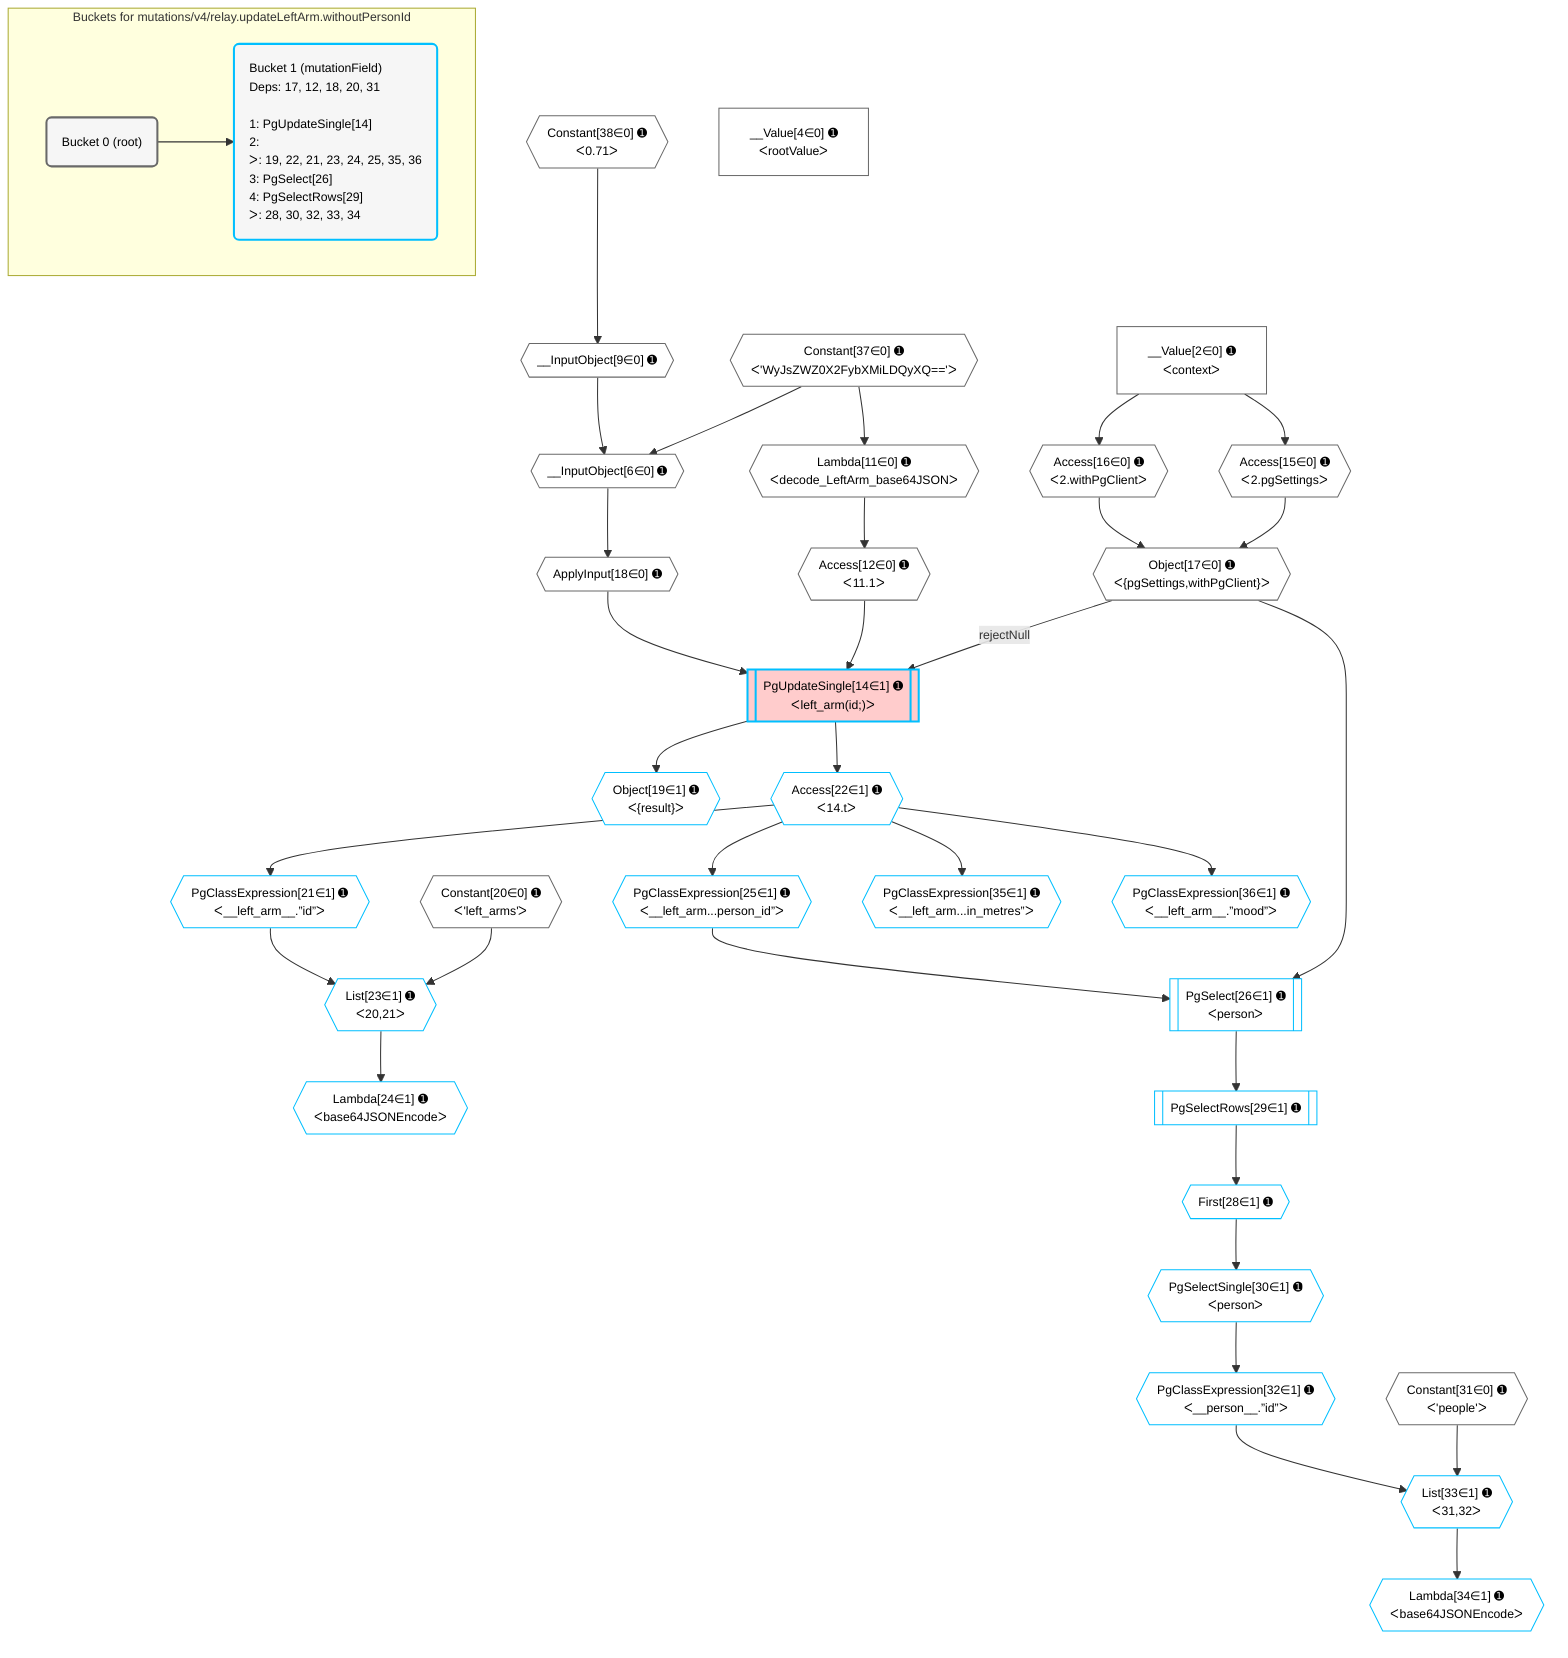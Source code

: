 %%{init: {'themeVariables': { 'fontSize': '12px'}}}%%
graph TD
    classDef path fill:#eee,stroke:#000,color:#000
    classDef plan fill:#fff,stroke-width:1px,color:#000
    classDef itemplan fill:#fff,stroke-width:2px,color:#000
    classDef unbatchedplan fill:#dff,stroke-width:1px,color:#000
    classDef sideeffectplan fill:#fcc,stroke-width:2px,color:#000
    classDef bucket fill:#f6f6f6,color:#000,stroke-width:2px,text-align:left


    %% plan dependencies
    __InputObject6{{"__InputObject[6∈0] ➊"}}:::plan
    Constant37{{"Constant[37∈0] ➊<br />ᐸ'WyJsZWZ0X2FybXMiLDQyXQ=='ᐳ"}}:::plan
    __InputObject9{{"__InputObject[9∈0] ➊"}}:::plan
    Constant37 & __InputObject9 --> __InputObject6
    Constant38{{"Constant[38∈0] ➊<br />ᐸ0.71ᐳ"}}:::plan
    Constant38 --> __InputObject9
    Object17{{"Object[17∈0] ➊<br />ᐸ{pgSettings,withPgClient}ᐳ"}}:::plan
    Access15{{"Access[15∈0] ➊<br />ᐸ2.pgSettingsᐳ"}}:::plan
    Access16{{"Access[16∈0] ➊<br />ᐸ2.withPgClientᐳ"}}:::plan
    Access15 & Access16 --> Object17
    Lambda11{{"Lambda[11∈0] ➊<br />ᐸdecode_LeftArm_base64JSONᐳ"}}:::plan
    Constant37 --> Lambda11
    Access12{{"Access[12∈0] ➊<br />ᐸ11.1ᐳ"}}:::plan
    Lambda11 --> Access12
    __Value2["__Value[2∈0] ➊<br />ᐸcontextᐳ"]:::plan
    __Value2 --> Access15
    __Value2 --> Access16
    ApplyInput18{{"ApplyInput[18∈0] ➊"}}:::plan
    __InputObject6 --> ApplyInput18
    __Value4["__Value[4∈0] ➊<br />ᐸrootValueᐳ"]:::plan
    Constant20{{"Constant[20∈0] ➊<br />ᐸ'left_arms'ᐳ"}}:::plan
    Constant31{{"Constant[31∈0] ➊<br />ᐸ'people'ᐳ"}}:::plan
    PgUpdateSingle14[["PgUpdateSingle[14∈1] ➊<br />ᐸleft_arm(id;)ᐳ"]]:::sideeffectplan
    Object17 -->|rejectNull| PgUpdateSingle14
    Access12 & ApplyInput18 --> PgUpdateSingle14
    List23{{"List[23∈1] ➊<br />ᐸ20,21ᐳ"}}:::plan
    PgClassExpression21{{"PgClassExpression[21∈1] ➊<br />ᐸ__left_arm__.”id”ᐳ"}}:::plan
    Constant20 & PgClassExpression21 --> List23
    PgSelect26[["PgSelect[26∈1] ➊<br />ᐸpersonᐳ"]]:::plan
    PgClassExpression25{{"PgClassExpression[25∈1] ➊<br />ᐸ__left_arm...person_id”ᐳ"}}:::plan
    Object17 & PgClassExpression25 --> PgSelect26
    List33{{"List[33∈1] ➊<br />ᐸ31,32ᐳ"}}:::plan
    PgClassExpression32{{"PgClassExpression[32∈1] ➊<br />ᐸ__person__.”id”ᐳ"}}:::plan
    Constant31 & PgClassExpression32 --> List33
    Object19{{"Object[19∈1] ➊<br />ᐸ{result}ᐳ"}}:::plan
    PgUpdateSingle14 --> Object19
    Access22{{"Access[22∈1] ➊<br />ᐸ14.tᐳ"}}:::plan
    Access22 --> PgClassExpression21
    PgUpdateSingle14 --> Access22
    Lambda24{{"Lambda[24∈1] ➊<br />ᐸbase64JSONEncodeᐳ"}}:::plan
    List23 --> Lambda24
    Access22 --> PgClassExpression25
    First28{{"First[28∈1] ➊"}}:::plan
    PgSelectRows29[["PgSelectRows[29∈1] ➊"]]:::plan
    PgSelectRows29 --> First28
    PgSelect26 --> PgSelectRows29
    PgSelectSingle30{{"PgSelectSingle[30∈1] ➊<br />ᐸpersonᐳ"}}:::plan
    First28 --> PgSelectSingle30
    PgSelectSingle30 --> PgClassExpression32
    Lambda34{{"Lambda[34∈1] ➊<br />ᐸbase64JSONEncodeᐳ"}}:::plan
    List33 --> Lambda34
    PgClassExpression35{{"PgClassExpression[35∈1] ➊<br />ᐸ__left_arm...in_metres”ᐳ"}}:::plan
    Access22 --> PgClassExpression35
    PgClassExpression36{{"PgClassExpression[36∈1] ➊<br />ᐸ__left_arm__.”mood”ᐳ"}}:::plan
    Access22 --> PgClassExpression36

    %% define steps

    subgraph "Buckets for mutations/v4/relay.updateLeftArm.withoutPersonId"
    Bucket0("Bucket 0 (root)"):::bucket
    classDef bucket0 stroke:#696969
    class Bucket0,__Value2,__Value4,__InputObject6,__InputObject9,Lambda11,Access12,Access15,Access16,Object17,ApplyInput18,Constant20,Constant31,Constant37,Constant38 bucket0
    Bucket1("Bucket 1 (mutationField)<br />Deps: 17, 12, 18, 20, 31<br /><br />1: PgUpdateSingle[14]<br />2: <br />ᐳ: 19, 22, 21, 23, 24, 25, 35, 36<br />3: PgSelect[26]<br />4: PgSelectRows[29]<br />ᐳ: 28, 30, 32, 33, 34"):::bucket
    classDef bucket1 stroke:#00bfff
    class Bucket1,PgUpdateSingle14,Object19,PgClassExpression21,Access22,List23,Lambda24,PgClassExpression25,PgSelect26,First28,PgSelectRows29,PgSelectSingle30,PgClassExpression32,List33,Lambda34,PgClassExpression35,PgClassExpression36 bucket1
    Bucket0 --> Bucket1
    end